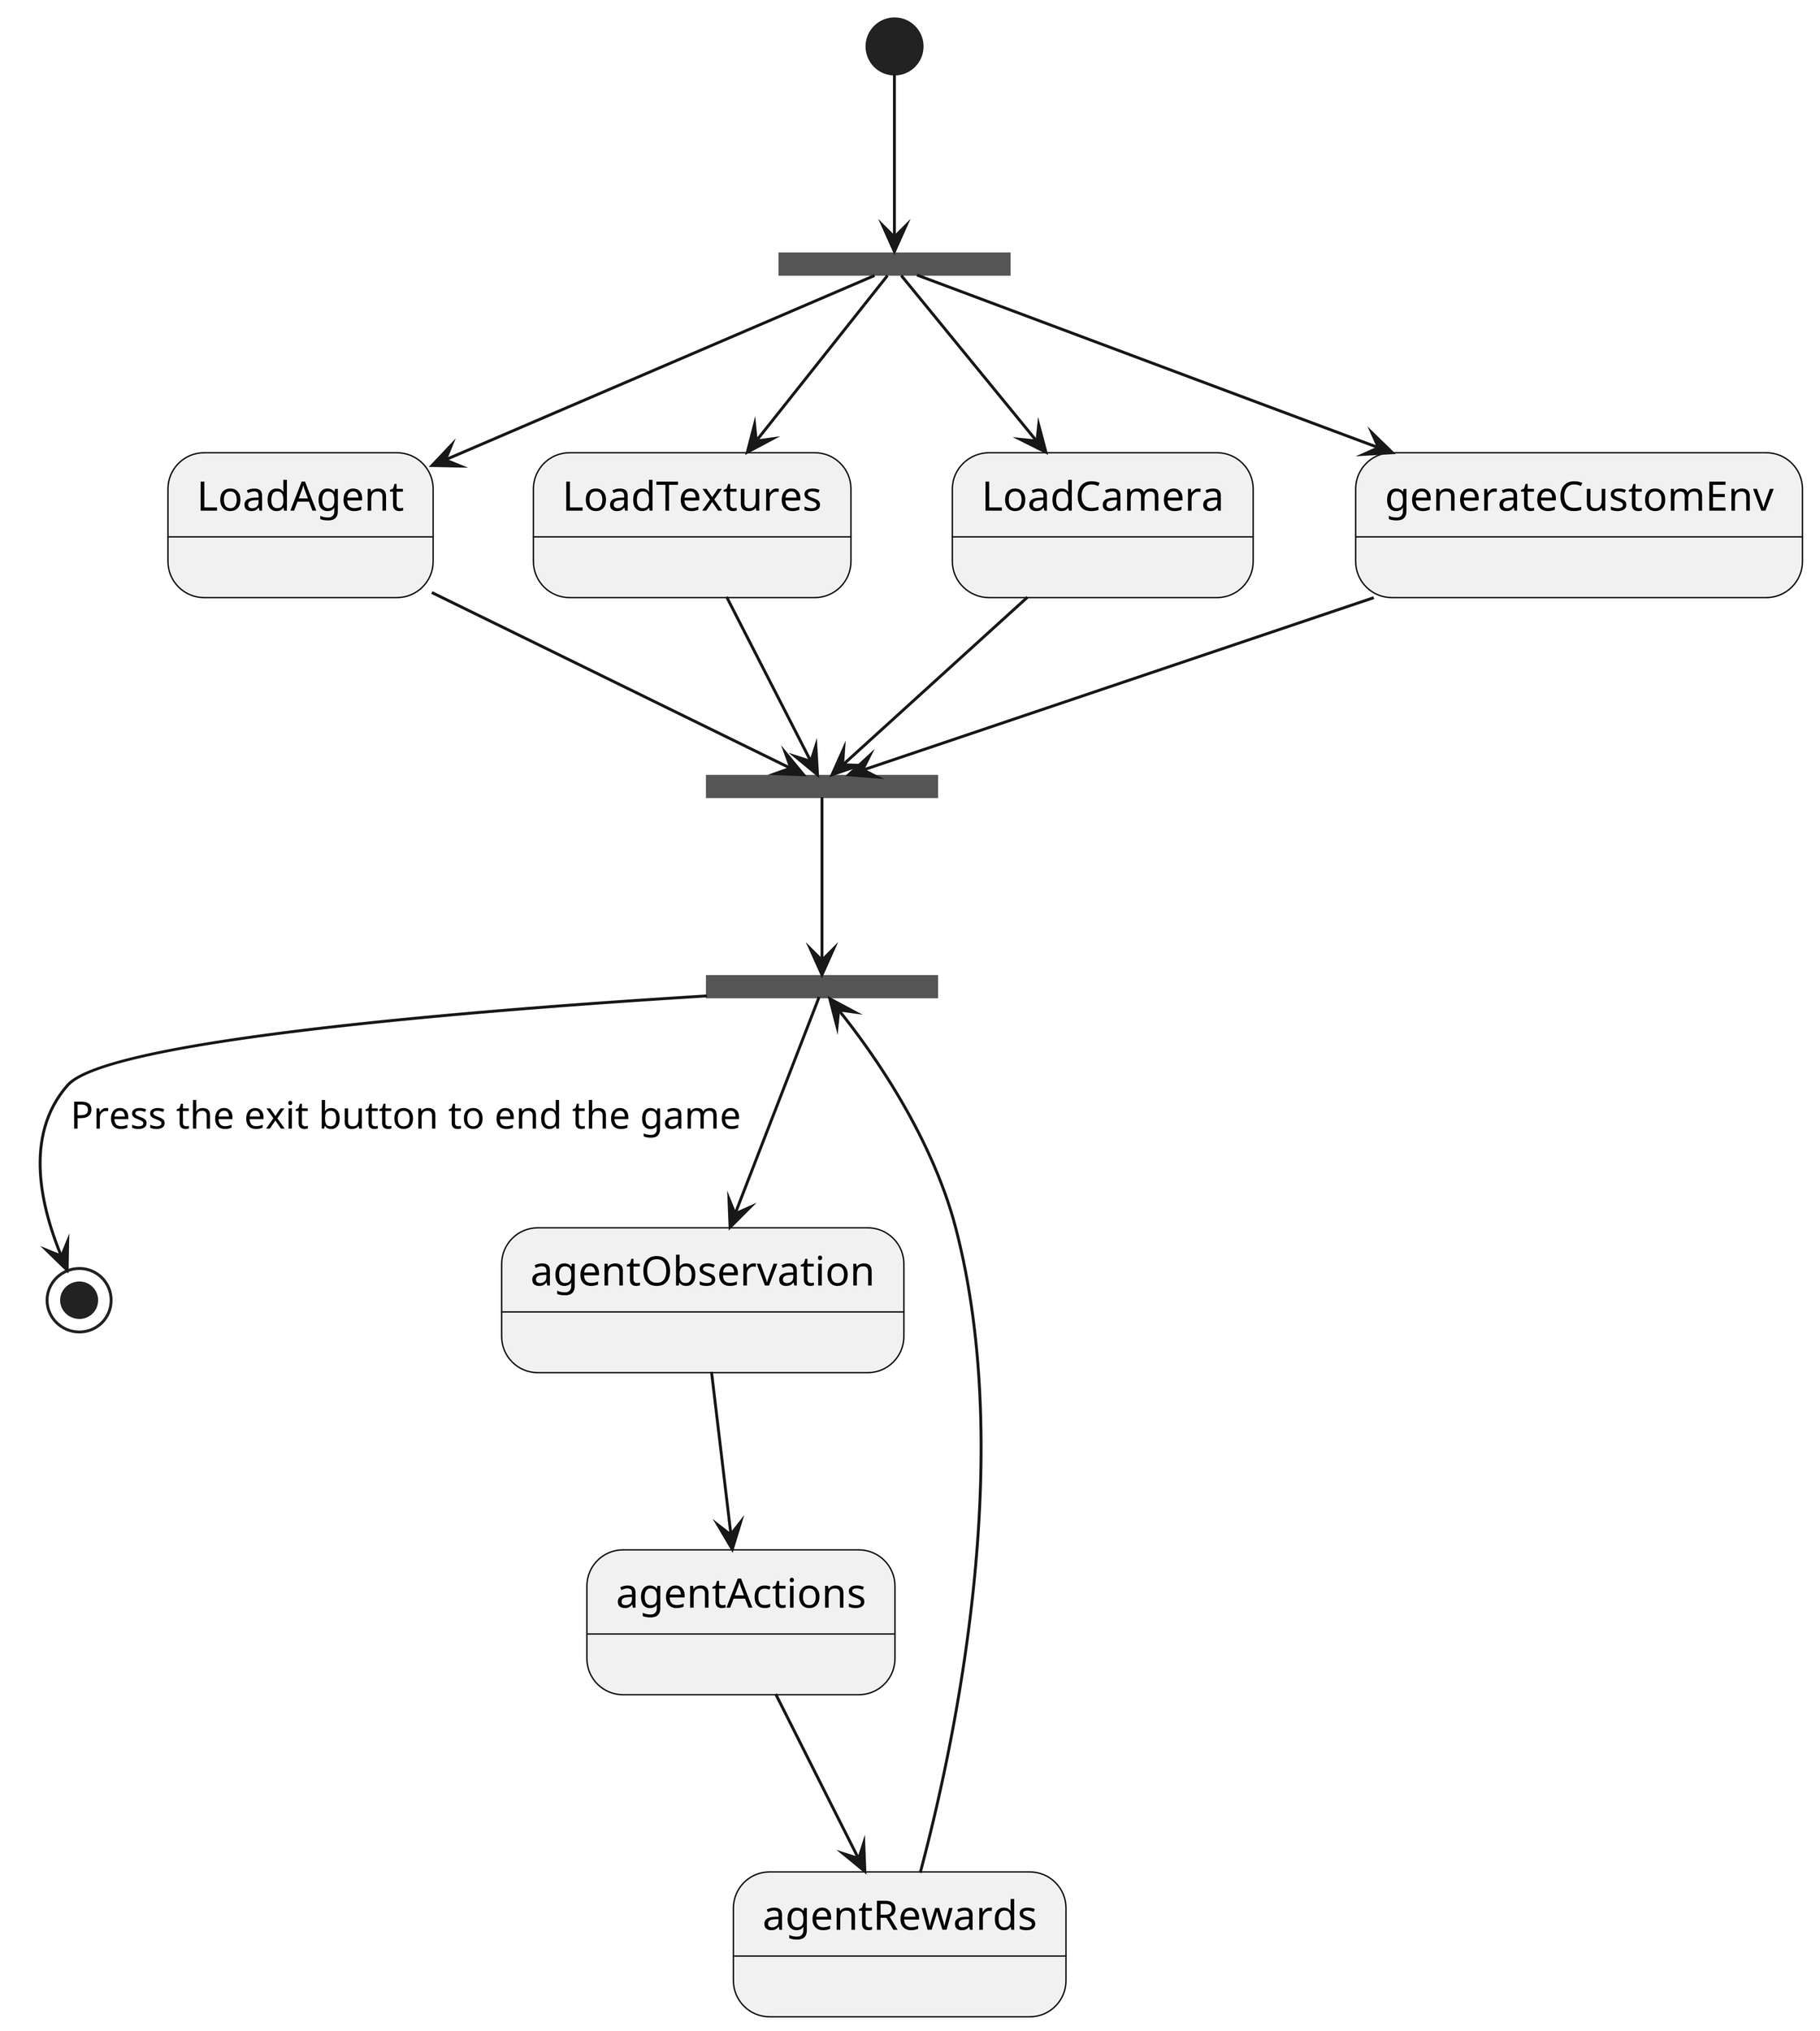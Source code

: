 @startuml state2

skinparam dpi 500

state fork_environment <<fork>>
state join_environment <<join>> 
state agent_fork <<fork>>

[*] --> fork_environment
fork_environment --> LoadAgent
fork_environment --> LoadTextures 
fork_environment --> LoadCamera
fork_environment --> generateCustomEnv

LoadCamera --> join_environment
LoadTextures --> join_environment
LoadAgent --> join_environment
generateCustomEnv --> join_environment

join_environment --> agent_fork

agent_fork --> [*] : Press the exit button to end the game
agent_fork --> agentObservation
agentObservation --> agentActions
agentActions --> agentRewards
agentRewards --> agent_fork

@enduml
